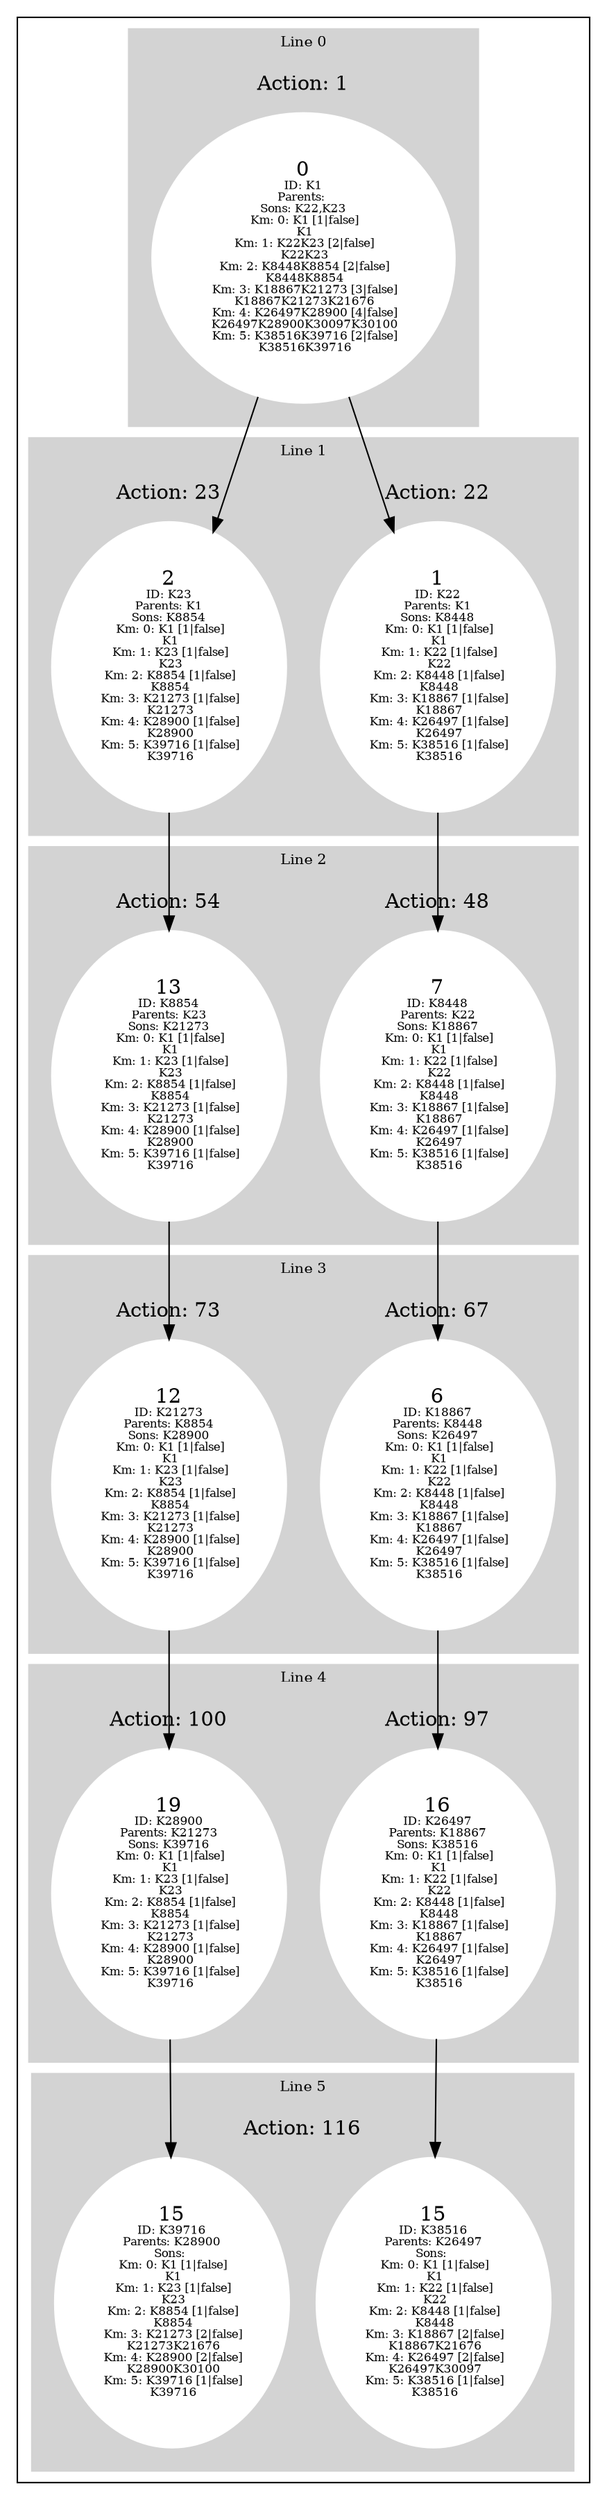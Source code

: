 digraph G {
subgraph cluster_info {
        subgraph cluster_0 {
        style=filled;
        color=lightgrey;
        node [style=filled,color=white];
        subgraph cluster_act_1 {
label = "Action: 1"step_K1 [label=<0<BR /><FONT POINT-SIZE="8">ID: K1</FONT><BR /><FONT POINT-SIZE="8">Parents: </FONT><BR /><FONT POINT-SIZE="8">Sons: K22,K23</FONT><BR /><FONT POINT-SIZE="8"> Km: 0: K1 [1|false]<BR /> K1</FONT><BR /><FONT POINT-SIZE="8"> Km: 1: K22K23 [2|false]<BR /> K22K23</FONT><BR /><FONT POINT-SIZE="8"> Km: 2: K8448K8854 [2|false]<BR /> K8448K8854</FONT><BR /><FONT POINT-SIZE="8"> Km: 3: K18867K21273 [3|false]<BR /> K18867K21273K21676</FONT><BR /><FONT POINT-SIZE="8"> Km: 4: K26497K28900 [4|false]<BR /> K26497K28900K30097K30100</FONT><BR /><FONT POINT-SIZE="8"> Km: 5: K38516K39716 [2|false]<BR /> K38516K39716</FONT>>]
}

        fontsize="10"
        label = "Line 0";
        }

        subgraph cluster_4 {
        style=filled;
        color=lightgrey;
        node [style=filled,color=white];
        subgraph cluster_act_97 {
label = "Action: 97"step_K26497 [label=<16<BR /><FONT POINT-SIZE="8">ID: K26497</FONT><BR /><FONT POINT-SIZE="8">Parents: K18867</FONT><BR /><FONT POINT-SIZE="8">Sons: K38516</FONT><BR /><FONT POINT-SIZE="8"> Km: 0: K1 [1|false]<BR /> K1</FONT><BR /><FONT POINT-SIZE="8"> Km: 1: K22 [1|false]<BR /> K22</FONT><BR /><FONT POINT-SIZE="8"> Km: 2: K8448 [1|false]<BR /> K8448</FONT><BR /><FONT POINT-SIZE="8"> Km: 3: K18867 [1|false]<BR /> K18867</FONT><BR /><FONT POINT-SIZE="8"> Km: 4: K26497 [1|false]<BR /> K26497</FONT><BR /><FONT POINT-SIZE="8"> Km: 5: K38516 [1|false]<BR /> K38516</FONT>>]
}
subgraph cluster_act_100 {
label = "Action: 100"step_K28900 [label=<19<BR /><FONT POINT-SIZE="8">ID: K28900</FONT><BR /><FONT POINT-SIZE="8">Parents: K21273</FONT><BR /><FONT POINT-SIZE="8">Sons: K39716</FONT><BR /><FONT POINT-SIZE="8"> Km: 0: K1 [1|false]<BR /> K1</FONT><BR /><FONT POINT-SIZE="8"> Km: 1: K23 [1|false]<BR /> K23</FONT><BR /><FONT POINT-SIZE="8"> Km: 2: K8854 [1|false]<BR /> K8854</FONT><BR /><FONT POINT-SIZE="8"> Km: 3: K21273 [1|false]<BR /> K21273</FONT><BR /><FONT POINT-SIZE="8"> Km: 4: K28900 [1|false]<BR /> K28900</FONT><BR /><FONT POINT-SIZE="8"> Km: 5: K39716 [1|false]<BR /> K39716</FONT>>]
}

        fontsize="10"
        label = "Line 4";
        }

        subgraph cluster_2 {
        style=filled;
        color=lightgrey;
        node [style=filled,color=white];
        subgraph cluster_act_48 {
label = "Action: 48"step_K8448 [label=<7<BR /><FONT POINT-SIZE="8">ID: K8448</FONT><BR /><FONT POINT-SIZE="8">Parents: K22</FONT><BR /><FONT POINT-SIZE="8">Sons: K18867</FONT><BR /><FONT POINT-SIZE="8"> Km: 0: K1 [1|false]<BR /> K1</FONT><BR /><FONT POINT-SIZE="8"> Km: 1: K22 [1|false]<BR /> K22</FONT><BR /><FONT POINT-SIZE="8"> Km: 2: K8448 [1|false]<BR /> K8448</FONT><BR /><FONT POINT-SIZE="8"> Km: 3: K18867 [1|false]<BR /> K18867</FONT><BR /><FONT POINT-SIZE="8"> Km: 4: K26497 [1|false]<BR /> K26497</FONT><BR /><FONT POINT-SIZE="8"> Km: 5: K38516 [1|false]<BR /> K38516</FONT>>]
}
subgraph cluster_act_54 {
label = "Action: 54"step_K8854 [label=<13<BR /><FONT POINT-SIZE="8">ID: K8854</FONT><BR /><FONT POINT-SIZE="8">Parents: K23</FONT><BR /><FONT POINT-SIZE="8">Sons: K21273</FONT><BR /><FONT POINT-SIZE="8"> Km: 0: K1 [1|false]<BR /> K1</FONT><BR /><FONT POINT-SIZE="8"> Km: 1: K23 [1|false]<BR /> K23</FONT><BR /><FONT POINT-SIZE="8"> Km: 2: K8854 [1|false]<BR /> K8854</FONT><BR /><FONT POINT-SIZE="8"> Km: 3: K21273 [1|false]<BR /> K21273</FONT><BR /><FONT POINT-SIZE="8"> Km: 4: K28900 [1|false]<BR /> K28900</FONT><BR /><FONT POINT-SIZE="8"> Km: 5: K39716 [1|false]<BR /> K39716</FONT>>]
}

        fontsize="10"
        label = "Line 2";
        }

        subgraph cluster_3 {
        style=filled;
        color=lightgrey;
        node [style=filled,color=white];
        subgraph cluster_act_67 {
label = "Action: 67"step_K18867 [label=<6<BR /><FONT POINT-SIZE="8">ID: K18867</FONT><BR /><FONT POINT-SIZE="8">Parents: K8448</FONT><BR /><FONT POINT-SIZE="8">Sons: K26497</FONT><BR /><FONT POINT-SIZE="8"> Km: 0: K1 [1|false]<BR /> K1</FONT><BR /><FONT POINT-SIZE="8"> Km: 1: K22 [1|false]<BR /> K22</FONT><BR /><FONT POINT-SIZE="8"> Km: 2: K8448 [1|false]<BR /> K8448</FONT><BR /><FONT POINT-SIZE="8"> Km: 3: K18867 [1|false]<BR /> K18867</FONT><BR /><FONT POINT-SIZE="8"> Km: 4: K26497 [1|false]<BR /> K26497</FONT><BR /><FONT POINT-SIZE="8"> Km: 5: K38516 [1|false]<BR /> K38516</FONT>>]
}
subgraph cluster_act_73 {
label = "Action: 73"step_K21273 [label=<12<BR /><FONT POINT-SIZE="8">ID: K21273</FONT><BR /><FONT POINT-SIZE="8">Parents: K8854</FONT><BR /><FONT POINT-SIZE="8">Sons: K28900</FONT><BR /><FONT POINT-SIZE="8"> Km: 0: K1 [1|false]<BR /> K1</FONT><BR /><FONT POINT-SIZE="8"> Km: 1: K23 [1|false]<BR /> K23</FONT><BR /><FONT POINT-SIZE="8"> Km: 2: K8854 [1|false]<BR /> K8854</FONT><BR /><FONT POINT-SIZE="8"> Km: 3: K21273 [1|false]<BR /> K21273</FONT><BR /><FONT POINT-SIZE="8"> Km: 4: K28900 [1|false]<BR /> K28900</FONT><BR /><FONT POINT-SIZE="8"> Km: 5: K39716 [1|false]<BR /> K39716</FONT>>]
}

        fontsize="10"
        label = "Line 3";
        }

        subgraph cluster_5 {
        style=filled;
        color=lightgrey;
        node [style=filled,color=white];
        subgraph cluster_act_116 {
label = "Action: 116"step_K38516 [label=<15<BR /><FONT POINT-SIZE="8">ID: K38516</FONT><BR /><FONT POINT-SIZE="8">Parents: K26497</FONT><BR /><FONT POINT-SIZE="8">Sons: </FONT><BR /><FONT POINT-SIZE="8"> Km: 0: K1 [1|false]<BR /> K1</FONT><BR /><FONT POINT-SIZE="8"> Km: 1: K22 [1|false]<BR /> K22</FONT><BR /><FONT POINT-SIZE="8"> Km: 2: K8448 [1|false]<BR /> K8448</FONT><BR /><FONT POINT-SIZE="8"> Km: 3: K18867 [2|false]<BR /> K18867K21676</FONT><BR /><FONT POINT-SIZE="8"> Km: 4: K26497 [2|false]<BR /> K26497K30097</FONT><BR /><FONT POINT-SIZE="8"> Km: 5: K38516 [1|false]<BR /> K38516</FONT>>]
step_K39716 [label=<15<BR /><FONT POINT-SIZE="8">ID: K39716</FONT><BR /><FONT POINT-SIZE="8">Parents: K28900</FONT><BR /><FONT POINT-SIZE="8">Sons: </FONT><BR /><FONT POINT-SIZE="8"> Km: 0: K1 [1|false]<BR /> K1</FONT><BR /><FONT POINT-SIZE="8"> Km: 1: K23 [1|false]<BR /> K23</FONT><BR /><FONT POINT-SIZE="8"> Km: 2: K8854 [1|false]<BR /> K8854</FONT><BR /><FONT POINT-SIZE="8"> Km: 3: K21273 [2|false]<BR /> K21273K21676</FONT><BR /><FONT POINT-SIZE="8"> Km: 4: K28900 [2|false]<BR /> K28900K30100</FONT><BR /><FONT POINT-SIZE="8"> Km: 5: K39716 [1|false]<BR /> K39716</FONT>>]
}
subgraph cluster_act_116 {
label = "Action: 116"step_K38516 [label=<15<BR /><FONT POINT-SIZE="8">ID: K38516</FONT><BR /><FONT POINT-SIZE="8">Parents: K26497</FONT><BR /><FONT POINT-SIZE="8">Sons: </FONT><BR /><FONT POINT-SIZE="8"> Km: 0: K1 [1|false]<BR /> K1</FONT><BR /><FONT POINT-SIZE="8"> Km: 1: K22 [1|false]<BR /> K22</FONT><BR /><FONT POINT-SIZE="8"> Km: 2: K8448 [1|false]<BR /> K8448</FONT><BR /><FONT POINT-SIZE="8"> Km: 3: K18867 [2|false]<BR /> K18867K21676</FONT><BR /><FONT POINT-SIZE="8"> Km: 4: K26497 [2|false]<BR /> K26497K30097</FONT><BR /><FONT POINT-SIZE="8"> Km: 5: K38516 [1|false]<BR /> K38516</FONT>>]
step_K39716 [label=<15<BR /><FONT POINT-SIZE="8">ID: K39716</FONT><BR /><FONT POINT-SIZE="8">Parents: K28900</FONT><BR /><FONT POINT-SIZE="8">Sons: </FONT><BR /><FONT POINT-SIZE="8"> Km: 0: K1 [1|false]<BR /> K1</FONT><BR /><FONT POINT-SIZE="8"> Km: 1: K23 [1|false]<BR /> K23</FONT><BR /><FONT POINT-SIZE="8"> Km: 2: K8854 [1|false]<BR /> K8854</FONT><BR /><FONT POINT-SIZE="8"> Km: 3: K21273 [2|false]<BR /> K21273K21676</FONT><BR /><FONT POINT-SIZE="8"> Km: 4: K28900 [2|false]<BR /> K28900K30100</FONT><BR /><FONT POINT-SIZE="8"> Km: 5: K39716 [1|false]<BR /> K39716</FONT>>]
}

        fontsize="10"
        label = "Line 5";
        }

        subgraph cluster_1 {
        style=filled;
        color=lightgrey;
        node [style=filled,color=white];
        subgraph cluster_act_22 {
label = "Action: 22"step_K22 [label=<1<BR /><FONT POINT-SIZE="8">ID: K22</FONT><BR /><FONT POINT-SIZE="8">Parents: K1</FONT><BR /><FONT POINT-SIZE="8">Sons: K8448</FONT><BR /><FONT POINT-SIZE="8"> Km: 0: K1 [1|false]<BR /> K1</FONT><BR /><FONT POINT-SIZE="8"> Km: 1: K22 [1|false]<BR /> K22</FONT><BR /><FONT POINT-SIZE="8"> Km: 2: K8448 [1|false]<BR /> K8448</FONT><BR /><FONT POINT-SIZE="8"> Km: 3: K18867 [1|false]<BR /> K18867</FONT><BR /><FONT POINT-SIZE="8"> Km: 4: K26497 [1|false]<BR /> K26497</FONT><BR /><FONT POINT-SIZE="8"> Km: 5: K38516 [1|false]<BR /> K38516</FONT>>]
}
subgraph cluster_act_23 {
label = "Action: 23"step_K23 [label=<2<BR /><FONT POINT-SIZE="8">ID: K23</FONT><BR /><FONT POINT-SIZE="8">Parents: K1</FONT><BR /><FONT POINT-SIZE="8">Sons: K8854</FONT><BR /><FONT POINT-SIZE="8"> Km: 0: K1 [1|false]<BR /> K1</FONT><BR /><FONT POINT-SIZE="8"> Km: 1: K23 [1|false]<BR /> K23</FONT><BR /><FONT POINT-SIZE="8"> Km: 2: K8854 [1|false]<BR /> K8854</FONT><BR /><FONT POINT-SIZE="8"> Km: 3: K21273 [1|false]<BR /> K21273</FONT><BR /><FONT POINT-SIZE="8"> Km: 4: K28900 [1|false]<BR /> K28900</FONT><BR /><FONT POINT-SIZE="8"> Km: 5: K39716 [1|false]<BR /> K39716</FONT>>]
}

        fontsize="10"
        label = "Line 1";
        }
step_K23 -> step_K8854; 
step_K22 -> step_K8448; 
step_K1 -> step_K22; 
step_K18867 -> step_K26497; 
step_K28900 -> step_K39716; 
step_K8854 -> step_K21273; 
step_K26497 -> step_K38516; 
step_K1 -> step_K23; 
step_K21273 -> step_K28900; 
step_K8448 -> step_K18867; 
}}
